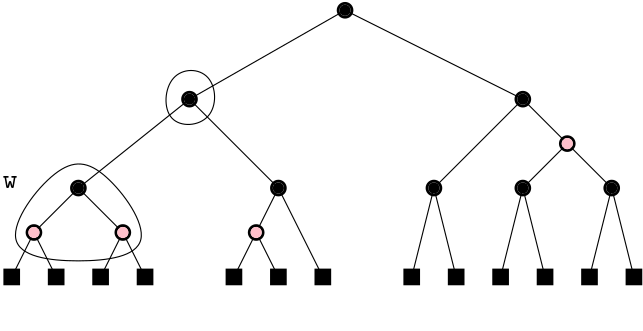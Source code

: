 <?xml version="1.0"?>
<!DOCTYPE ipe SYSTEM "ipe.dtd">
<ipe version="70010" creator="Ipe 7.0.10">
<info created="D:20110714105047" modified="D:20110714111738"/>
<ipestyle name="basic">
<symbol name="arrow/arc(spx)">
<path stroke="sym-stroke" fill="sym-stroke" pen="sym-pen">
0 0 m
-1 0.333 l
-1 -0.333 l
h
</path>
</symbol>
<symbol name="arrow/farc(spx)">
<path stroke="sym-stroke" fill="white" pen="sym-pen">
0 0 m
-1 0.333 l
-1 -0.333 l
h
</path>
</symbol>
<symbol name="mark/circle(sx)" transformations="translations">
<path fill="sym-stroke">
0.6 0 0 0.6 0 0 e
0.4 0 0 0.4 0 0 e
</path>
</symbol>
<symbol name="mark/disk(sx)" transformations="translations">
<path fill="sym-stroke">
0.6 0 0 0.6 0 0 e
</path>
</symbol>
<symbol name="mark/fdisk(sfx)" transformations="translations">
<group>
<path fill="sym-stroke" fillrule="eofill">
0.6 0 0 0.6 0 0 e
0.4 0 0 0.4 0 0 e
</path>
<path fill="sym-fill">
0.4 0 0 0.4 0 0 e
</path>
</group>
</symbol>
<symbol name="mark/box(sx)" transformations="translations">
<path fill="sym-stroke" fillrule="eofill">
-0.6 -0.6 m
0.6 -0.6 l
0.6 0.6 l
-0.6 0.6 l
h
-0.4 -0.4 m
0.4 -0.4 l
0.4 0.4 l
-0.4 0.4 l
h
</path>
</symbol>
<symbol name="mark/square(sx)" transformations="translations">
<path fill="sym-stroke">
-0.6 -0.6 m
0.6 -0.6 l
0.6 0.6 l
-0.6 0.6 l
h
</path>
</symbol>
<symbol name="mark/fsquare(sfx)" transformations="translations">
<group>
<path fill="sym-stroke" fillrule="eofill">
-0.6 -0.6 m
0.6 -0.6 l
0.6 0.6 l
-0.6 0.6 l
h
-0.4 -0.4 m
0.4 -0.4 l
0.4 0.4 l
-0.4 0.4 l
h
</path>
<path fill="sym-fill">
-0.4 -0.4 m
0.4 -0.4 l
0.4 0.4 l
-0.4 0.4 l
h
</path>
</group>
</symbol>
<symbol name="mark/cross(sx)" transformations="translations">
<group>
<path fill="sym-stroke">
-0.43 -0.57 m
0.57 0.43 l
0.43 0.57 l
-0.57 -0.43 l
h
</path>
<path fill="sym-stroke">
-0.43 0.57 m
0.57 -0.43 l
0.43 -0.57 l
-0.57 0.43 l
h
</path>
</group>
</symbol>
<symbol name="arrow/fnormal(spx)">
<path stroke="sym-stroke" fill="white" pen="sym-pen">
0 0 m
-1 0.333 l
-1 -0.333 l
h
</path>
</symbol>
<symbol name="arrow/pointed(spx)">
<path stroke="sym-stroke" fill="sym-stroke" pen="sym-pen">
0 0 m
-1 0.333 l
-0.8 0 l
-1 -0.333 l
h
</path>
</symbol>
<symbol name="arrow/fpointed(spx)">
<path stroke="sym-stroke" fill="white" pen="sym-pen">
0 0 m
-1 0.333 l
-0.8 0 l
-1 -0.333 l
h
</path>
</symbol>
<symbol name="arrow/linear(spx)">
<path stroke="sym-stroke" pen="sym-pen">
-1 0.333 m
0 0 l
-1 -0.333 l
</path>
</symbol>
<symbol name="arrow/fdouble(spx)">
<path stroke="sym-stroke" fill="white" pen="sym-pen">
0 0 m
-1 0.333 l
-1 -0.333 l
h
-1 0 m
-2 0.333 l
-2 -0.333 l
h
</path>
</symbol>
<symbol name="arrow/double(spx)">
<path stroke="sym-stroke" fill="sym-stroke" pen="sym-pen">
0 0 m
-1 0.333 l
-1 -0.333 l
h
-1 0 m
-2 0.333 l
-2 -0.333 l
h
</path>
</symbol>
<pen name="heavier" value="0.8"/>
<pen name="fat" value="1.2"/>
<pen name="ultrafat" value="2"/>
<symbolsize name="large" value="5"/>
<symbolsize name="small" value="2"/>
<symbolsize name="tiny" value="1.1"/>
<arrowsize name="large" value="10"/>
<arrowsize name="small" value="5"/>
<arrowsize name="tiny" value="3"/>
<color name="red" value="1 0 0"/>
<color name="green" value="0 1 0"/>
<color name="blue" value="0 0 1"/>
<color name="yellow" value="1 1 0"/>
<color name="orange" value="1 0.647 0"/>
<color name="gold" value="1 0.843 0"/>
<color name="purple" value="0.627 0.125 0.941"/>
<color name="gray" value="0.745"/>
<color name="brown" value="0.647 0.165 0.165"/>
<color name="navy" value="0 0 0.502"/>
<color name="pink" value="1 0.753 0.796"/>
<color name="seagreen" value="0.18 0.545 0.341"/>
<color name="turquoise" value="0.251 0.878 0.816"/>
<color name="violet" value="0.933 0.51 0.933"/>
<color name="darkblue" value="0 0 0.545"/>
<color name="darkcyan" value="0 0.545 0.545"/>
<color name="darkgray" value="0.663"/>
<color name="darkgreen" value="0 0.392 0"/>
<color name="darkmagenta" value="0.545 0 0.545"/>
<color name="darkorange" value="1 0.549 0"/>
<color name="darkred" value="0.545 0 0"/>
<color name="lightblue" value="0.678 0.847 0.902"/>
<color name="lightcyan" value="0.878 1 1"/>
<color name="lightgray" value="0.827"/>
<color name="lightgreen" value="0.565 0.933 0.565"/>
<color name="lightyellow" value="1 1 0.878"/>
<dashstyle name="dashed" value="[4] 0"/>
<dashstyle name="dotted" value="[1 3] 0"/>
<dashstyle name="dash dotted" value="[4 2 1 2] 0"/>
<dashstyle name="dash dot dotted" value="[4 2 1 2 1 2] 0"/>
<textsize name="large" value="\large"/>
<textsize name="small" value="\small"/>
<textsize name="tiny" value="\tiny"/>
<textsize name="Large" value="\Large"/>
<textsize name="LARGE" value="\LARGE"/>
<textsize name="huge" value="\huge"/>
<textsize name="Huge" value="\Huge"/>
<textsize name="footnote" value="\footnotesize"/>
<textstyle name="center" begin="\begin{center}" end="\end{center}"/>
<textstyle name="itemize" begin="\begin{itemize}" end="\end{itemize}"/>
<textstyle name="item" begin="\begin{itemize}\item{}" end="\end{itemize}"/>
<gridsize name="4 pts" value="4"/>
<gridsize name="8 pts (~3 mm)" value="8"/>
<gridsize name="16 pts (~6 mm)" value="16"/>
<gridsize name="32 pts (~12 mm)" value="32"/>
<gridsize name="10 pts (~3.5 mm)" value="10"/>
<gridsize name="20 pts (~7 mm)" value="20"/>
<gridsize name="14 pts (~5 mm)" value="14"/>
<gridsize name="28 pts (~10 mm)" value="28"/>
<gridsize name="56 pts (~20 mm)" value="56"/>
<anglesize name="90 deg" value="90"/>
<anglesize name="60 deg" value="60"/>
<anglesize name="45 deg" value="45"/>
<anglesize name="30 deg" value="30"/>
<anglesize name="22.5 deg" value="22.5"/>
<tiling name="falling" angle="-60" step="4" width="1"/>
<tiling name="rising" angle="30" step="4" width="1"/>
</ipestyle>
<page>
<layer name="alpha"/>
<layer name="beta"/>
<layer name="gamma"/>
<layer name="delta"/>
<layer name="epsilon"/>
<layer name="zeta"/>
<view layers="alpha gamma epsilon" active="alpha"/>
<view layers="alpha beta epsilon zeta" active="epsilon"/>
<view layers="alpha beta delta" active="delta"/>
<use layer="beta" matrix="0.5 0 0 1 42.5 21" name="mark/square(sx)" pos="256 240" size="large" stroke="black"/>
<use matrix="0.5 0 0 1 42.5 21" name="mark/square(sx)" pos="272 240" size="large" stroke="black"/>
<path matrix="0.5 0 0 1 42.5 21" stroke="black">
264 256 m
272 240 l
</path>
<path matrix="0.5 0 0 1 42.5 21" stroke="black">
264 256 m
256 240 l
</path>
<path stroke="black">
166.5 293 m
174.5 277 l
</path>
<use layer="alpha" matrix="1 0 0 1 -49.5 37" name="mark/square(sx)" pos="176 240" size="large" stroke="black"/>
<use matrix="1 0 0 1 -49.5 37" name="mark/square(sx)" pos="192 240" size="large" stroke="black"/>
<use matrix="1 0 0 1 -49.5 37" name="mark/square(sx)" pos="208 240" size="large" stroke="black"/>
<use layer="gamma" matrix="1 0 0 1 -49.5 37" name="mark/square(sx)" pos="224 240" size="large" stroke="black"/>
<use layer="alpha" matrix="1 0 0 1 -49.5 37" name="mark/square(sx)" pos="256 240" size="large" stroke="black"/>
<use matrix="1 0 0 1 -49.5 37" name="mark/square(sx)" pos="272 240" size="large" stroke="black"/>
<use matrix="1 0 0 1 -49.5 37" name="mark/square(sx)" pos="288 240" size="large" stroke="black"/>
<use matrix="1 0 0 1 -49.5 37" name="mark/square(sx)" pos="320 240" size="large" stroke="black"/>
<use matrix="1 0 0 1 -49.5 37" name="mark/square(sx)" pos="336 240" size="large" stroke="black"/>
<use matrix="1 0 0 1 -33.5 37" name="mark/square(sx)" pos="368 240" size="large" stroke="black"/>
<use matrix="1 0 0 1 -33.5 37" name="mark/square(sx)" pos="384 240" size="large" stroke="black"/>
<use matrix="1 0 0 1 -49.5 37" name="mark/fdisk(sfx)" pos="272 272" size="large" stroke="black" fill="black"/>
<path matrix="1 0 0 1 -49.5 37" stroke="black">
288 240 m
272 272 l
</path>
<path matrix="1 0 0 1 -49.5 37" stroke="black">
320 240 m
328 272 l
</path>
<path matrix="1 0 0 1 -49.5 37" stroke="black">
336 240 m
328 272 l
</path>
<path matrix="1 0 0 1 -33.5 37" stroke="black">
368 240 m
376 272 l
</path>
<path matrix="1 0 0 1 -33.5 37" stroke="black">
384 240 m
376 272 l
</path>
<path matrix="1 0 0 1 -49.5 37" stroke="black">
200 272 m
240 304 l
</path>
<path matrix="1 0 0 1 -49.5 37" stroke="black">
272 272 m
240 304 l
</path>
<use matrix="1 0 0 1 -49.5 37" name="mark/fdisk(sfx)" pos="240 304" size="large" stroke="black" fill="black"/>
<path matrix="1 0 0 1 -49.5 37" stroke="black">
240 304 m
296 336 l
296 336 l
</path>
<path matrix="1 0 0 1 -49.5 37" stroke="black">
200 272 m
184 256 l
</path>
<path matrix="1 0 0 1 -49.5 37" stroke="black">
184 256 m
176 240 l
</path>
<path matrix="1 0 0 1 -49.5 37" stroke="black">
184 256 m
192 240 l
</path>
<path matrix="1 0 0 1 -49.5 37" stroke="black">
216 256 m
208 240 l
</path>
<path layer="gamma" matrix="1 0 0 1 -49.5 37" stroke="black">
216 256 m
224 240 l
</path>
<path layer="alpha" matrix="1 0 0 1 -49.5 37" stroke="black">
200 272 m
216 256 l
</path>
<path matrix="1 0 0 1 -49.5 37" stroke="black">
272 272 m
264 256 l
</path>
<path matrix="1 0 0 1 -49.5 37" stroke="black">
264 256 m
272 240 l
</path>
<path matrix="1 0 0 1 -49.5 37" stroke="black">
264 256 m
256 240 l
</path>
<use layer="epsilon" matrix="1 0 0 1 -73.5 21" name="mark/fdisk(sfx)" pos="208 272" size="large" stroke="black" fill="pink"/>
<use matrix="1 0 0 1 -41.5 21" name="mark/fdisk(sfx)" pos="208 272" size="large" stroke="black" fill="pink"/>
<use layer="alpha" matrix="1 0 0 1 6.5 21" name="mark/fdisk(sfx)" pos="208 272" size="large" stroke="black" fill="pink"/>
<use matrix="1 0 0 1 -65.5 37" name="mark/square(sx)" pos="368 240" size="large" stroke="black"/>
<use matrix="1 0 0 1 -65.5 37" name="mark/square(sx)" pos="384 240" size="large" stroke="black"/>
<path matrix="1 0 0 1 -65.5 37" stroke="black">
368 240 m
376 272 l
</path>
<path matrix="1 0 0 1 -65.5 37" stroke="black">
384 240 m
376 272 l
</path>
<path matrix="1 0 0 1 -49.5 37" stroke="black">
328 272 m
360 304 l
</path>
<path matrix="1 0 0 1 -49.5 37" stroke="black">
360 272 m
376 288 l
</path>
<path matrix="1 0 0 1 -49.5 37" stroke="black">
392 272 m
376 288 l
</path>
<path matrix="1 0 0 1 -49.5 37" stroke="black">
376 288 m
360 304 l
</path>
<path matrix="1 0 0 1 -49.5 37" stroke="black">
360 304 m
296 336 l
</path>
<use matrix="1 0 0 1 118.5 53" name="mark/fdisk(sfx)" pos="208 272" size="large" stroke="black" fill="pink"/>
<use matrix="1 0 0 1 102.5 69" name="mark/fdisk(sfx)" pos="208 272" size="large" stroke="black" fill="black"/>
<use layer="beta" name="mark/fdisk(sfx)" pos="174.5 277" size="large" stroke="black" fill="pink"/>
<use layer="epsilon" matrix="1 0 0 1 -57.5 37" name="mark/fdisk(sfx)" pos="208 272" size="large" stroke="black" fill="black"/>
<use layer="alpha" matrix="1 0 0 1 70.5 37" name="mark/fdisk(sfx)" pos="208 272" size="large" stroke="black" fill="black"/>
<use matrix="1 0 0 1 134.5 37" name="mark/fdisk(sfx)" pos="208 272" size="large" stroke="black" fill="black"/>
<use layer="delta" name="mark/fdisk(sfx)" pos="134.5 293" size="large" stroke="black" fill="black"/>
<use name="mark/fdisk(sfx)" pos="166.5 293" size="large" stroke="black" fill="black"/>
<use name="mark/fdisk(sfx)" pos="150.5 309" size="large" stroke="black" fill="pink"/>
<use layer="alpha" matrix="1 0 0 1 38.5 101" name="mark/fdisk(sfx)" pos="208 272" size="large" stroke="black" fill="black"/>
<path layer="zeta" stroke="black">
149.497 320.086
121.26 292.907
133.261 279.847
155.498 287.259
167.146 280.906
169.617 267.493
187.971 264.669
180.912 298.554
155.498 317.262 u
</path>
<path layer="gamma" stroke="black">
143.497 320.086
118.436 285.848
150.556 281.259
181.971 285.848
159.38 317.968 u
</path>
<path layer="delta" stroke="black">
123.68 299.425
123.378 285.142
146.321 285.848
145.272 299.625 u
</path>
<path stroke="black">
154.439 295.731
168.558 265.022
187.618 272.788
170.676 306.673 u
</path>
<path stroke="black">
195.03 355.736
136.084 308.791
147.38 293.966
206.325 341.617 u
</path>
<path layer="epsilon" stroke="black">
199.972 352.206
181.971 352.206
180.559 330.322
200.678 331.734 u
</path>
<text transformations="translations" pos="123.28 309.022" stroke="black" type="label" valign="baseline">$\mathtt{w}$</text>
<text layer="delta" transformations="translations" pos="123.88 299.225" stroke="black" type="label" valign="baseline">$\mathtt{w}$</text>
<text transformations="translations" pos="177.059 298.626" stroke="black" type="label" valign="baseline">$\mathtt{w}&apos;$</text>
<text layer="beta" transformations="translations" pos="184.257 261.64" stroke="black" type="label" valign="baseline">$\mathtt{u}$</text>
<use layer="alpha" matrix="1 0 0 1 102.5 37" name="mark/fdisk(sfx)" pos="208 272" size="large" stroke="black" fill="black"/>
</page>
</ipe>

